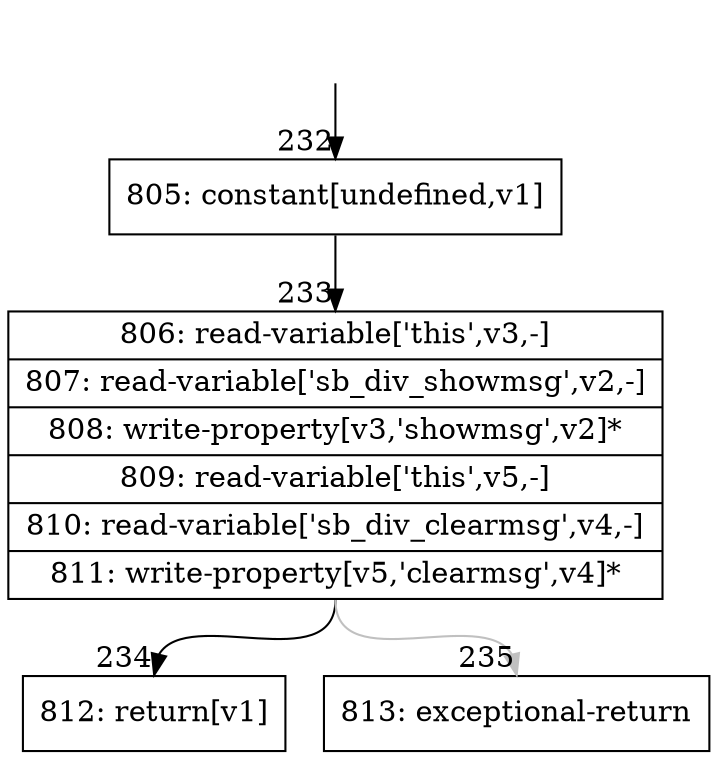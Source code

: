 digraph {
rankdir="TD"
BB_entry25[shape=none,label=""];
BB_entry25 -> BB232 [tailport=s, headport=n, headlabel="    232"]
BB232 [shape=record label="{805: constant[undefined,v1]}" ] 
BB232 -> BB233 [tailport=s, headport=n, headlabel="      233"]
BB233 [shape=record label="{806: read-variable['this',v3,-]|807: read-variable['sb_div_showmsg',v2,-]|808: write-property[v3,'showmsg',v2]*|809: read-variable['this',v5,-]|810: read-variable['sb_div_clearmsg',v4,-]|811: write-property[v5,'clearmsg',v4]*}" ] 
BB233 -> BB234 [tailport=s, headport=n, headlabel="      234"]
BB233 -> BB235 [tailport=s, headport=n, color=gray, headlabel="      235"]
BB234 [shape=record label="{812: return[v1]}" ] 
BB235 [shape=record label="{813: exceptional-return}" ] 
//#$~ 340
}
